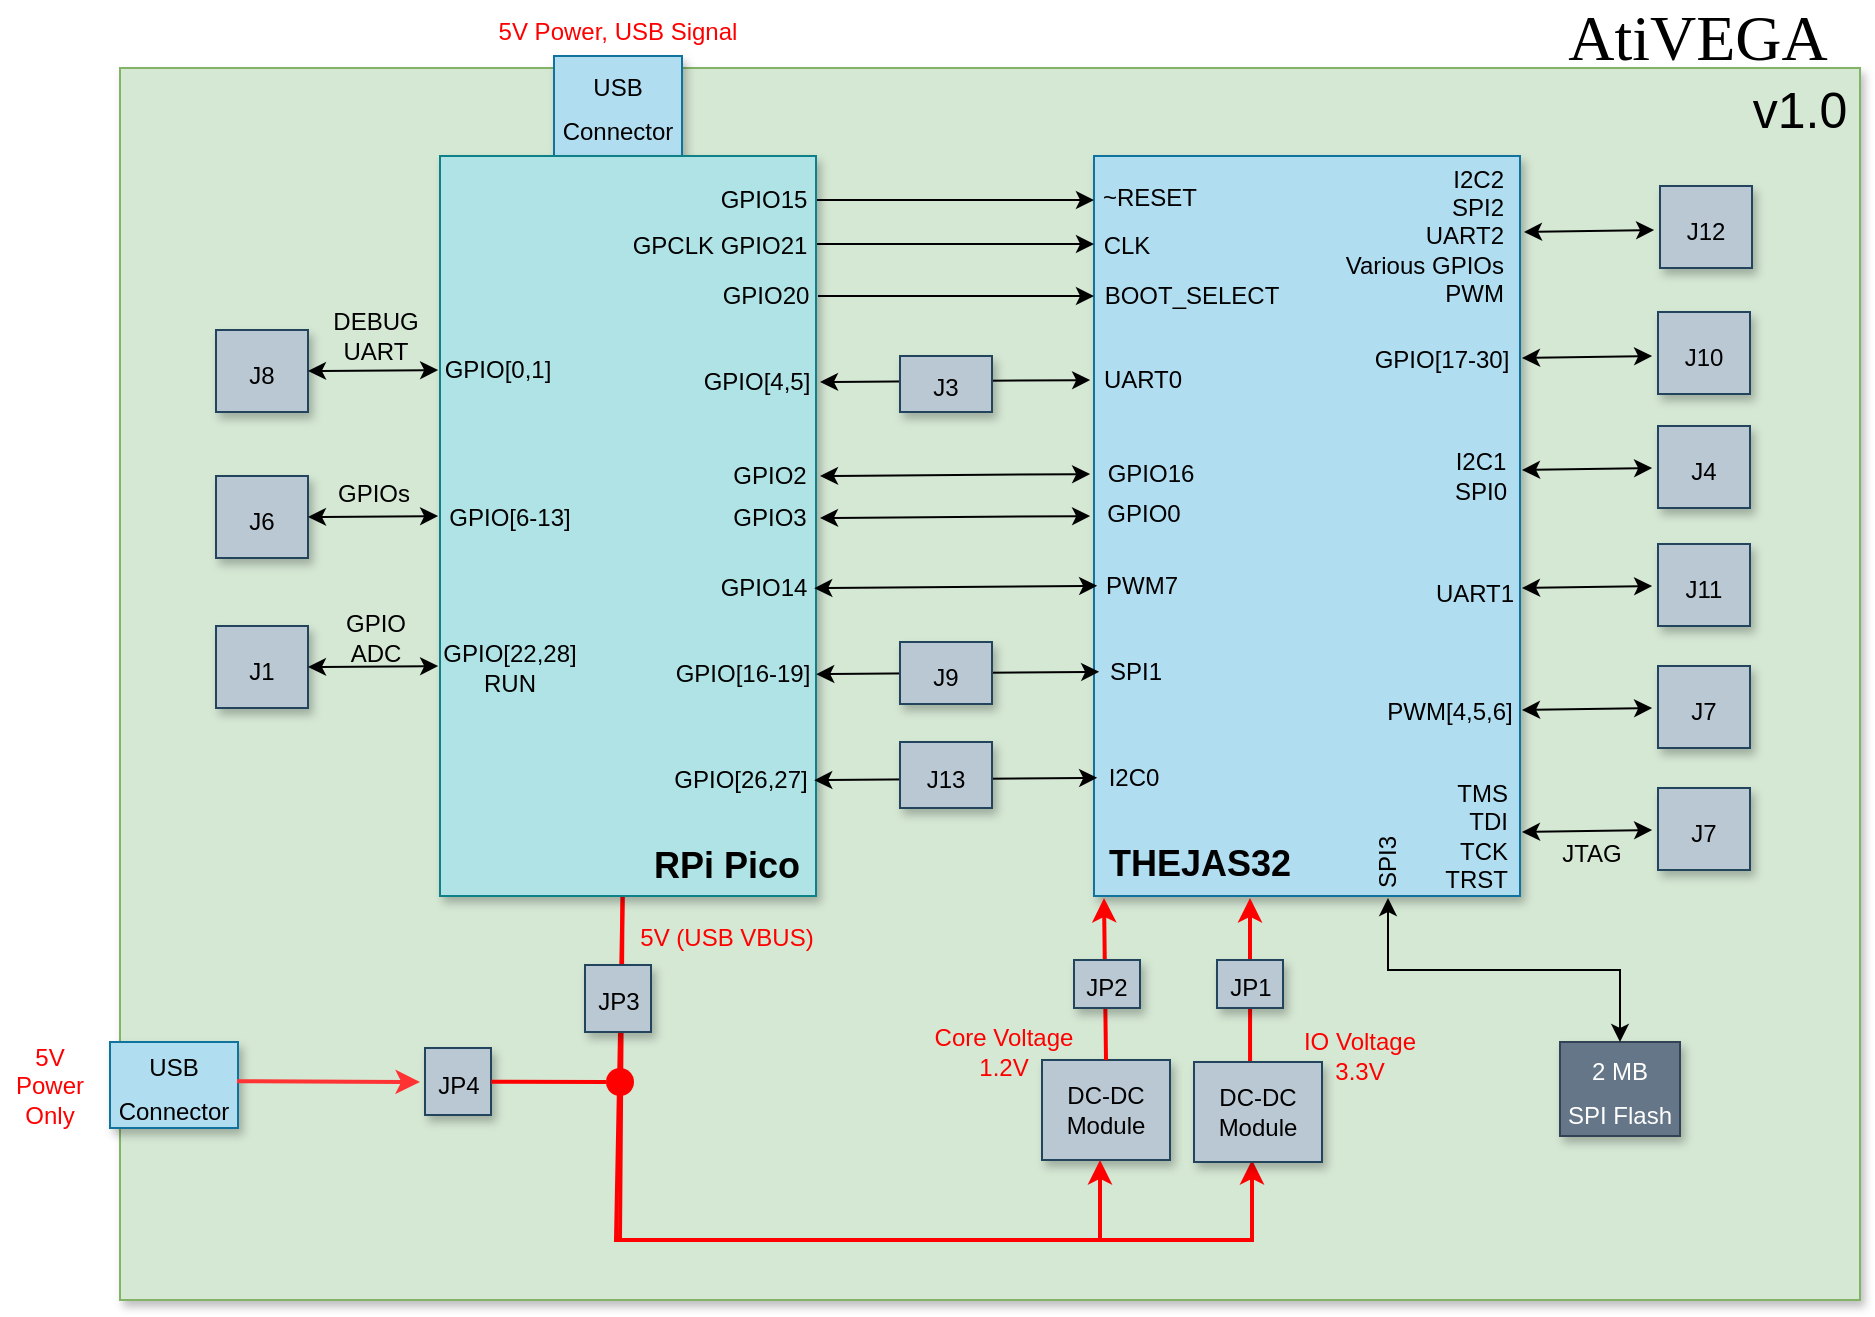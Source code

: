 <mxfile version="24.7.8">
  <diagram name="Page-1" id="90a13364-a465-7bf4-72fc-28e22215d7a0">
    <mxGraphModel dx="1785" dy="1109" grid="1" gridSize="10" guides="1" tooltips="1" connect="1" arrows="1" fold="1" page="1" pageScale="1.5" pageWidth="650" pageHeight="460" background="none" math="0" shadow="0">
      <root>
        <mxCell id="0" style=";html=1;" />
        <mxCell id="1" style=";html=1;" parent="0" />
        <mxCell id="RBv-ePs52zasYLE-lzvq-28" value="" style="whiteSpace=wrap;html=1;shadow=1;fontSize=18;fillColor=#d5e8d4;strokeColor=#82b366;align=left;" parent="1" vertex="1">
          <mxGeometry x="72" y="44" width="870" height="616" as="geometry" />
        </mxCell>
        <mxCell id="3a17f1ce550125da-2" value="" style="whiteSpace=wrap;html=1;shadow=1;fontSize=18;fillColor=#b1ddf0;strokeColor=#10739e;" parent="1" vertex="1">
          <mxGeometry x="559" y="88" width="213" height="370" as="geometry" />
        </mxCell>
        <mxCell id="3a17f1ce550125da-20" style="edgeStyle=elbowEdgeStyle;rounded=0;html=1;startArrow=none;startFill=0;jettySize=auto;orthogonalLoop=1;fontSize=18;elbow=vertical;exitX=1;exitY=0.288;exitDx=0;exitDy=0;exitPerimeter=0;" parent="1" edge="1">
          <mxGeometry relative="1" as="geometry">
            <Array as="points">
              <mxPoint x="529" y="132" />
            </Array>
            <mxPoint x="420" y="132.04" as="sourcePoint" />
            <mxPoint x="559" y="132" as="targetPoint" />
          </mxGeometry>
        </mxCell>
        <mxCell id="RBv-ePs52zasYLE-lzvq-1" value="&lt;div style=&quot;font-size: 12px;&quot;&gt;&lt;font style=&quot;font-size: 12px;&quot;&gt;DC-DC&lt;/font&gt;&lt;/div&gt;&lt;div style=&quot;font-size: 12px;&quot;&gt;&lt;font style=&quot;font-size: 12px;&quot;&gt;&lt;font style=&quot;font-size: 12px;&quot;&gt;Module&lt;/font&gt;&lt;font style=&quot;font-size: 12px;&quot;&gt;&lt;br&gt;&lt;/font&gt;&lt;/font&gt;&lt;/div&gt;" style="whiteSpace=wrap;html=1;shadow=1;fontSize=18;fillColor=#bac8d3;strokeColor=#23445d;" parent="1" vertex="1">
          <mxGeometry x="533" y="540" width="64" height="50" as="geometry" />
        </mxCell>
        <mxCell id="RBv-ePs52zasYLE-lzvq-2" value="" style="endArrow=classic;html=1;rounded=0;exitX=0.5;exitY=0;exitDx=0;exitDy=0;fillColor=#f8cecc;strokeColor=#FF0000;strokeWidth=2;" parent="1" source="RBv-ePs52zasYLE-lzvq-1" edge="1">
          <mxGeometry width="50" height="50" relative="1" as="geometry">
            <mxPoint x="551" y="144" as="sourcePoint" />
            <mxPoint x="564" y="459" as="targetPoint" />
          </mxGeometry>
        </mxCell>
        <mxCell id="RBv-ePs52zasYLE-lzvq-3" value="&lt;div&gt;Core Voltage&lt;/div&gt;&lt;div&gt;1.2V&lt;/div&gt;" style="text;html=1;align=center;verticalAlign=middle;whiteSpace=wrap;rounded=0;fontColor=#FF0000;" parent="1" vertex="1">
          <mxGeometry x="474" y="518" width="80" height="35" as="geometry" />
        </mxCell>
        <mxCell id="RBv-ePs52zasYLE-lzvq-5" value="&lt;div&gt;IO Voltage&lt;/div&gt;&lt;div&gt;3.3V&lt;br&gt;&lt;/div&gt;" style="text;html=1;align=center;verticalAlign=middle;whiteSpace=wrap;rounded=0;fontColor=#FF0000;" parent="1" vertex="1">
          <mxGeometry x="662" y="523" width="60" height="30" as="geometry" />
        </mxCell>
        <mxCell id="RBv-ePs52zasYLE-lzvq-8" value="CLK" style="text;html=1;align=center;verticalAlign=middle;whiteSpace=wrap;rounded=0;" parent="1" vertex="1">
          <mxGeometry x="558" y="118" width="35" height="30" as="geometry" />
        </mxCell>
        <mxCell id="RBv-ePs52zasYLE-lzvq-10" style="edgeStyle=elbowEdgeStyle;rounded=0;html=1;startArrow=none;startFill=0;jettySize=auto;orthogonalLoop=1;fontSize=18;elbow=vertical;exitX=1;exitY=0.156;exitDx=0;exitDy=0;exitPerimeter=0;" parent="1" edge="1">
          <mxGeometry relative="1" as="geometry">
            <Array as="points">
              <mxPoint x="529" y="110" />
            </Array>
            <mxPoint x="420" y="93.48" as="sourcePoint" />
            <mxPoint x="559" y="110" as="targetPoint" />
          </mxGeometry>
        </mxCell>
        <mxCell id="RBv-ePs52zasYLE-lzvq-11" value="~RESET" style="text;html=1;align=center;verticalAlign=middle;whiteSpace=wrap;rounded=0;" parent="1" vertex="1">
          <mxGeometry x="558" y="94" width="58" height="30" as="geometry" />
        </mxCell>
        <mxCell id="RBv-ePs52zasYLE-lzvq-13" value="BOOT_SELECT" style="text;html=1;align=center;verticalAlign=middle;whiteSpace=wrap;rounded=0;" parent="1" vertex="1">
          <mxGeometry x="563" y="143" width="90" height="30" as="geometry" />
        </mxCell>
        <mxCell id="RBv-ePs52zasYLE-lzvq-17" value="UART0" style="text;html=1;align=center;verticalAlign=middle;whiteSpace=wrap;rounded=0;fontColor=#000000;" parent="1" vertex="1">
          <mxGeometry x="558" y="185" width="51" height="30" as="geometry" />
        </mxCell>
        <mxCell id="RBv-ePs52zasYLE-lzvq-19" value="&lt;font style=&quot;font-size: 12px;&quot;&gt;USB Connector&lt;/font&gt;" style="whiteSpace=wrap;html=1;shadow=1;fontSize=18;fillColor=#b1ddf0;strokeColor=#10739e;" parent="1" vertex="1">
          <mxGeometry x="289" y="38" width="64" height="50" as="geometry" />
        </mxCell>
        <mxCell id="RBv-ePs52zasYLE-lzvq-20" value="" style="endArrow=classic;html=1;rounded=0;exitX=0.438;exitY=0.18;exitDx=0;exitDy=0;fillColor=#f8cecc;strokeColor=#FF0000;strokeWidth=2;exitPerimeter=0;" parent="1" edge="1" source="RBv-ePs52zasYLE-lzvq-18">
          <mxGeometry width="50" height="50" relative="1" as="geometry">
            <mxPoint x="637" y="502" as="sourcePoint" />
            <mxPoint x="637" y="459" as="targetPoint" />
          </mxGeometry>
        </mxCell>
        <mxCell id="RBv-ePs52zasYLE-lzvq-21" style="edgeStyle=elbowEdgeStyle;rounded=0;html=1;startArrow=none;startFill=0;jettySize=auto;orthogonalLoop=1;fontSize=18;elbow=vertical;" parent="1" edge="1">
          <mxGeometry relative="1" as="geometry">
            <Array as="points">
              <mxPoint x="529" y="158" />
            </Array>
            <mxPoint x="421" y="158" as="sourcePoint" />
            <mxPoint x="559" y="158" as="targetPoint" />
          </mxGeometry>
        </mxCell>
        <mxCell id="RBv-ePs52zasYLE-lzvq-22" value="" style="endArrow=classic;html=1;rounded=0;exitX=0.312;exitY=1.016;exitDx=0;exitDy=0;exitPerimeter=0;fillColor=#f8cecc;strokeColor=#FF0000;strokeWidth=2;" parent="1" edge="1">
          <mxGeometry width="50" height="50" relative="1" as="geometry">
            <mxPoint x="323.312" y="458.04" as="sourcePoint" />
            <mxPoint x="562" y="590" as="targetPoint" />
            <Array as="points">
              <mxPoint x="320" y="630" />
              <mxPoint x="562" y="630" />
            </Array>
          </mxGeometry>
        </mxCell>
        <mxCell id="RBv-ePs52zasYLE-lzvq-24" value="" style="endArrow=classic;html=1;rounded=0;exitX=0.312;exitY=1.016;exitDx=0;exitDy=0;exitPerimeter=0;fillColor=#f8cecc;strokeColor=#FF0000;strokeWidth=2;" parent="1" edge="1">
          <mxGeometry width="50" height="50" relative="1" as="geometry">
            <mxPoint x="323.312" y="458.04" as="sourcePoint" />
            <mxPoint x="638" y="590" as="targetPoint" />
            <Array as="points">
              <mxPoint x="322" y="630" />
              <mxPoint x="638" y="630" />
            </Array>
          </mxGeometry>
        </mxCell>
        <mxCell id="RBv-ePs52zasYLE-lzvq-25" value="&lt;div&gt;5V (&lt;span style=&quot;background-color: initial;&quot;&gt;USB&amp;nbsp;&lt;/span&gt;&lt;span style=&quot;background-color: initial;&quot;&gt;VBUS)&lt;/span&gt;&lt;/div&gt;" style="text;html=1;align=center;verticalAlign=middle;whiteSpace=wrap;rounded=0;fontColor=#FF0000;" parent="1" vertex="1">
          <mxGeometry x="328" y="459" width="95" height="39" as="geometry" />
        </mxCell>
        <mxCell id="RBv-ePs52zasYLE-lzvq-7" value="" style="whiteSpace=wrap;html=1;shadow=1;fontSize=18;fillColor=#b0e3e6;strokeColor=#0e8088;" parent="1" vertex="1">
          <mxGeometry x="232" y="88" width="188" height="370" as="geometry" />
        </mxCell>
        <mxCell id="RBv-ePs52zasYLE-lzvq-31" value="GPIO15" style="text;html=1;align=center;verticalAlign=middle;whiteSpace=wrap;rounded=0;" parent="1" vertex="1">
          <mxGeometry x="365" y="95" width="58" height="30" as="geometry" />
        </mxCell>
        <mxCell id="RBv-ePs52zasYLE-lzvq-32" value="GPCLK GPIO21" style="text;html=1;align=center;verticalAlign=middle;whiteSpace=wrap;rounded=0;" parent="1" vertex="1">
          <mxGeometry x="318" y="118" width="108" height="30" as="geometry" />
        </mxCell>
        <mxCell id="RBv-ePs52zasYLE-lzvq-33" value="GPIO20" style="text;html=1;align=center;verticalAlign=middle;whiteSpace=wrap;rounded=0;" parent="1" vertex="1">
          <mxGeometry x="366" y="143" width="58" height="30" as="geometry" />
        </mxCell>
        <mxCell id="RBv-ePs52zasYLE-lzvq-34" value="&lt;font style=&quot;font-size: 32px;&quot; data-font-src=&quot;https://fonts.googleapis.com/css?family=Audiowide&quot; face=&quot;Audiowide&quot;&gt;AtiVEGA&lt;/font&gt;" style="text;html=1;align=center;verticalAlign=middle;whiteSpace=wrap;rounded=0;fontColor=#000000;fontSize=27;" parent="1" vertex="1">
          <mxGeometry x="789" y="14" width="144" height="30" as="geometry" />
        </mxCell>
        <mxCell id="OlUzO2p-UMLcqqp3qhSS-1" value="&lt;font style=&quot;font-size: 12px;&quot;&gt;J8&lt;/font&gt;" style="whiteSpace=wrap;html=1;shadow=1;fontSize=18;fillColor=#bac8d3;strokeColor=#23445d;" parent="1" vertex="1">
          <mxGeometry x="120" y="175" width="46" height="41" as="geometry" />
        </mxCell>
        <mxCell id="OlUzO2p-UMLcqqp3qhSS-2" value="" style="endArrow=classic;startArrow=classic;html=1;rounded=0;entryX=-0.011;entryY=0.366;entryDx=0;entryDy=0;entryPerimeter=0;" parent="1" edge="1">
          <mxGeometry width="50" height="50" relative="1" as="geometry">
            <mxPoint x="422" y="248" as="sourcePoint" />
            <mxPoint x="557.064" y="247.04" as="targetPoint" />
          </mxGeometry>
        </mxCell>
        <mxCell id="OlUzO2p-UMLcqqp3qhSS-3" value="GPIO&lt;span style=&quot;background-color: initial;&quot;&gt;16&lt;/span&gt;" style="text;html=1;align=center;verticalAlign=middle;whiteSpace=wrap;rounded=0;" parent="1" vertex="1">
          <mxGeometry x="563" y="232" width="49" height="30" as="geometry" />
        </mxCell>
        <mxCell id="OlUzO2p-UMLcqqp3qhSS-6" value="GPIO0" style="text;html=1;align=center;verticalAlign=middle;whiteSpace=wrap;rounded=0;" parent="1" vertex="1">
          <mxGeometry x="560" y="252" width="48" height="30" as="geometry" />
        </mxCell>
        <mxCell id="OlUzO2p-UMLcqqp3qhSS-7" value="" style="endArrow=classic;startArrow=classic;html=1;rounded=0;entryX=0.009;entryY=0.568;entryDx=0;entryDy=0;entryPerimeter=0;exitX=0.993;exitY=0.773;exitDx=0;exitDy=0;exitPerimeter=0;" parent="1" edge="1">
          <mxGeometry width="50" height="50" relative="1" as="geometry">
            <mxPoint x="419.118" y="304.09" as="sourcePoint" />
            <mxPoint x="560.584" y="302.92" as="targetPoint" />
          </mxGeometry>
        </mxCell>
        <mxCell id="OlUzO2p-UMLcqqp3qhSS-8" value="PWM7" style="text;html=1;align=center;verticalAlign=middle;whiteSpace=wrap;rounded=0;" parent="1" vertex="1">
          <mxGeometry x="559" y="288" width="48" height="30" as="geometry" />
        </mxCell>
        <mxCell id="OlUzO2p-UMLcqqp3qhSS-9" value="&lt;font style=&quot;font-size: 18px;&quot;&gt;THEJAS32&lt;/font&gt;" style="text;html=1;align=center;verticalAlign=middle;whiteSpace=wrap;rounded=0;fontStyle=1;fontColor=#000000;" parent="1" vertex="1">
          <mxGeometry x="560" y="427" width="104" height="30" as="geometry" />
        </mxCell>
        <mxCell id="OlUzO2p-UMLcqqp3qhSS-10" value="" style="endArrow=classic;startArrow=classic;html=1;rounded=0;entryX=0.009;entryY=0.568;entryDx=0;entryDy=0;entryPerimeter=0;exitX=0.993;exitY=0.773;exitDx=0;exitDy=0;exitPerimeter=0;" parent="1" edge="1">
          <mxGeometry width="50" height="50" relative="1" as="geometry">
            <mxPoint x="420.118" y="347.09" as="sourcePoint" />
            <mxPoint x="561.584" y="345.92" as="targetPoint" />
          </mxGeometry>
        </mxCell>
        <mxCell id="OlUzO2p-UMLcqqp3qhSS-11" value="SPI1" style="text;html=1;align=center;verticalAlign=middle;whiteSpace=wrap;rounded=0;" parent="1" vertex="1">
          <mxGeometry x="556" y="331" width="48" height="30" as="geometry" />
        </mxCell>
        <mxCell id="OlUzO2p-UMLcqqp3qhSS-12" value="GPIO[16-19]" style="text;html=1;align=center;verticalAlign=middle;whiteSpace=wrap;rounded=0;" parent="1" vertex="1">
          <mxGeometry x="342" y="332" width="83" height="30" as="geometry" />
        </mxCell>
        <mxCell id="OlUzO2p-UMLcqqp3qhSS-13" value="" style="endArrow=classic;startArrow=classic;html=1;rounded=0;entryX=0.009;entryY=0.568;entryDx=0;entryDy=0;entryPerimeter=0;exitX=0.993;exitY=0.773;exitDx=0;exitDy=0;exitPerimeter=0;" parent="1" edge="1">
          <mxGeometry width="50" height="50" relative="1" as="geometry">
            <mxPoint x="419.118" y="400.09" as="sourcePoint" />
            <mxPoint x="560.584" y="398.92" as="targetPoint" />
          </mxGeometry>
        </mxCell>
        <mxCell id="OlUzO2p-UMLcqqp3qhSS-14" value="I2C0" style="text;html=1;align=center;verticalAlign=middle;whiteSpace=wrap;rounded=0;" parent="1" vertex="1">
          <mxGeometry x="555" y="384" width="48" height="30" as="geometry" />
        </mxCell>
        <mxCell id="OlUzO2p-UMLcqqp3qhSS-15" value="GPIO[26,27]" style="text;html=1;align=center;verticalAlign=middle;whiteSpace=wrap;rounded=0;" parent="1" vertex="1">
          <mxGeometry x="341" y="385" width="83" height="30" as="geometry" />
        </mxCell>
        <mxCell id="OlUzO2p-UMLcqqp3qhSS-16" value="GPIO[4,5]" style="text;html=1;align=center;verticalAlign=middle;whiteSpace=wrap;rounded=0;fontColor=#000000;" parent="1" vertex="1">
          <mxGeometry x="364" y="186" width="53" height="30" as="geometry" />
        </mxCell>
        <mxCell id="OlUzO2p-UMLcqqp3qhSS-18" value="&lt;font style=&quot;font-size: 18px;&quot;&gt;RPi Pico&lt;/font&gt;" style="text;html=1;align=center;verticalAlign=middle;whiteSpace=wrap;rounded=0;fontStyle=1;fontColor=#000000;" parent="1" vertex="1">
          <mxGeometry x="331" y="428" width="89" height="30" as="geometry" />
        </mxCell>
        <mxCell id="OlUzO2p-UMLcqqp3qhSS-19" value="GPIO2" style="text;html=1;align=center;verticalAlign=middle;whiteSpace=wrap;rounded=0;" parent="1" vertex="1">
          <mxGeometry x="368" y="233" width="58" height="30" as="geometry" />
        </mxCell>
        <mxCell id="OlUzO2p-UMLcqqp3qhSS-20" value="GPIO3" style="text;html=1;align=center;verticalAlign=middle;whiteSpace=wrap;rounded=0;" parent="1" vertex="1">
          <mxGeometry x="368" y="254" width="58" height="30" as="geometry" />
        </mxCell>
        <mxCell id="OlUzO2p-UMLcqqp3qhSS-21" value="GPIO14" style="text;html=1;align=center;verticalAlign=middle;whiteSpace=wrap;rounded=0;" parent="1" vertex="1">
          <mxGeometry x="365" y="289" width="58" height="30" as="geometry" />
        </mxCell>
        <mxCell id="OlUzO2p-UMLcqqp3qhSS-22" value="" style="endArrow=classic;startArrow=classic;html=1;rounded=0;entryX=-0.011;entryY=0.366;entryDx=0;entryDy=0;entryPerimeter=0;exitX=1;exitY=0.5;exitDx=0;exitDy=0;" parent="1" source="OlUzO2p-UMLcqqp3qhSS-1" edge="1">
          <mxGeometry width="50" height="50" relative="1" as="geometry">
            <mxPoint x="191" y="196" as="sourcePoint" />
            <mxPoint x="231.064" y="195.04" as="targetPoint" />
          </mxGeometry>
        </mxCell>
        <mxCell id="OlUzO2p-UMLcqqp3qhSS-23" value="GPIO[0,1]" style="text;html=1;align=center;verticalAlign=middle;whiteSpace=wrap;rounded=0;" parent="1" vertex="1">
          <mxGeometry x="232" y="180" width="58" height="30" as="geometry" />
        </mxCell>
        <mxCell id="OlUzO2p-UMLcqqp3qhSS-24" value="DEBUG&lt;div&gt;UART&lt;/div&gt;" style="text;html=1;align=center;verticalAlign=middle;whiteSpace=wrap;rounded=0;fontColor=#000000;" parent="1" vertex="1">
          <mxGeometry x="170" y="163" width="60" height="30" as="geometry" />
        </mxCell>
        <mxCell id="OlUzO2p-UMLcqqp3qhSS-25" value="&lt;font style=&quot;font-size: 12px;&quot;&gt;J6&lt;/font&gt;" style="whiteSpace=wrap;html=1;shadow=1;fontSize=18;fillColor=#bac8d3;strokeColor=#23445d;" parent="1" vertex="1">
          <mxGeometry x="120" y="248" width="46" height="41" as="geometry" />
        </mxCell>
        <mxCell id="OlUzO2p-UMLcqqp3qhSS-26" value="" style="endArrow=classic;startArrow=classic;html=1;rounded=0;entryX=-0.011;entryY=0.366;entryDx=0;entryDy=0;entryPerimeter=0;exitX=1;exitY=0.5;exitDx=0;exitDy=0;" parent="1" source="OlUzO2p-UMLcqqp3qhSS-25" edge="1">
          <mxGeometry width="50" height="50" relative="1" as="geometry">
            <mxPoint x="191" y="269" as="sourcePoint" />
            <mxPoint x="231.064" y="268.04" as="targetPoint" />
          </mxGeometry>
        </mxCell>
        <mxCell id="OlUzO2p-UMLcqqp3qhSS-27" value="GPIO[6-13]" style="text;html=1;align=center;verticalAlign=middle;whiteSpace=wrap;rounded=0;" parent="1" vertex="1">
          <mxGeometry x="232" y="254" width="70" height="30" as="geometry" />
        </mxCell>
        <mxCell id="OlUzO2p-UMLcqqp3qhSS-28" value="GPIOs" style="text;html=1;align=center;verticalAlign=middle;whiteSpace=wrap;rounded=0;fontColor=#000000;" parent="1" vertex="1">
          <mxGeometry x="173" y="249" width="52" height="15" as="geometry" />
        </mxCell>
        <mxCell id="OlUzO2p-UMLcqqp3qhSS-29" value="&lt;font style=&quot;font-size: 12px;&quot;&gt;J1&lt;/font&gt;" style="whiteSpace=wrap;html=1;shadow=1;fontSize=18;fillColor=#bac8d3;strokeColor=#23445d;" parent="1" vertex="1">
          <mxGeometry x="120" y="323" width="46" height="41" as="geometry" />
        </mxCell>
        <mxCell id="OlUzO2p-UMLcqqp3qhSS-30" value="" style="endArrow=classic;startArrow=classic;html=1;rounded=0;entryX=-0.011;entryY=0.366;entryDx=0;entryDy=0;entryPerimeter=0;exitX=1;exitY=0.5;exitDx=0;exitDy=0;" parent="1" source="OlUzO2p-UMLcqqp3qhSS-29" edge="1">
          <mxGeometry width="50" height="50" relative="1" as="geometry">
            <mxPoint x="191" y="344" as="sourcePoint" />
            <mxPoint x="231.064" y="343.04" as="targetPoint" />
          </mxGeometry>
        </mxCell>
        <mxCell id="OlUzO2p-UMLcqqp3qhSS-31" value="GPIO[22,28]&lt;div&gt;RUN&lt;/div&gt;" style="text;html=1;align=center;verticalAlign=middle;whiteSpace=wrap;rounded=0;" parent="1" vertex="1">
          <mxGeometry x="232" y="329" width="70" height="30" as="geometry" />
        </mxCell>
        <mxCell id="OlUzO2p-UMLcqqp3qhSS-32" value="GPIO&lt;div&gt;ADC&lt;/div&gt;" style="text;html=1;align=center;verticalAlign=middle;whiteSpace=wrap;rounded=0;fontColor=#000000;" parent="1" vertex="1">
          <mxGeometry x="170" y="314" width="60" height="30" as="geometry" />
        </mxCell>
        <mxCell id="OlUzO2p-UMLcqqp3qhSS-33" value="&lt;font style=&quot;font-size: 25px;&quot;&gt;v1.0&lt;/font&gt;" style="text;html=1;align=center;verticalAlign=middle;whiteSpace=wrap;rounded=0;fontColor=#000000;fontSize=27;" parent="1" vertex="1">
          <mxGeometry x="880" y="50" width="64" height="30" as="geometry" />
        </mxCell>
        <mxCell id="OlUzO2p-UMLcqqp3qhSS-34" value="&lt;font style=&quot;font-size: 12px;&quot;&gt;J12&lt;/font&gt;" style="whiteSpace=wrap;html=1;shadow=1;fontSize=18;fillColor=#bac8d3;strokeColor=#23445d;" parent="1" vertex="1">
          <mxGeometry x="842" y="103" width="46" height="41" as="geometry" />
        </mxCell>
        <mxCell id="OlUzO2p-UMLcqqp3qhSS-36" value="" style="endArrow=classic;startArrow=classic;html=1;rounded=0;entryX=-0.011;entryY=0.366;entryDx=0;entryDy=0;entryPerimeter=0;exitX=1;exitY=0.5;exitDx=0;exitDy=0;" parent="1" edge="1">
          <mxGeometry width="50" height="50" relative="1" as="geometry">
            <mxPoint x="774" y="126" as="sourcePoint" />
            <mxPoint x="839.064" y="125.04" as="targetPoint" />
          </mxGeometry>
        </mxCell>
        <mxCell id="OlUzO2p-UMLcqqp3qhSS-37" value="I2C2&lt;div&gt;SPI2&lt;/div&gt;&lt;div&gt;UART2&lt;/div&gt;&lt;div&gt;Various GPIOs&lt;/div&gt;&lt;div&gt;PWM&lt;/div&gt;" style="text;html=1;align=right;verticalAlign=middle;whiteSpace=wrap;rounded=0;" parent="1" vertex="1">
          <mxGeometry x="672" y="83" width="94" height="90" as="geometry" />
        </mxCell>
        <mxCell id="OlUzO2p-UMLcqqp3qhSS-39" value="&lt;font style=&quot;font-size: 12px;&quot;&gt;J10&lt;/font&gt;" style="whiteSpace=wrap;html=1;shadow=1;fontSize=18;fillColor=#bac8d3;strokeColor=#23445d;" parent="1" vertex="1">
          <mxGeometry x="841" y="166" width="46" height="41" as="geometry" />
        </mxCell>
        <mxCell id="OlUzO2p-UMLcqqp3qhSS-40" value="" style="endArrow=classic;startArrow=classic;html=1;rounded=0;entryX=-0.011;entryY=0.366;entryDx=0;entryDy=0;entryPerimeter=0;exitX=1;exitY=0.5;exitDx=0;exitDy=0;" parent="1" edge="1">
          <mxGeometry width="50" height="50" relative="1" as="geometry">
            <mxPoint x="773" y="189" as="sourcePoint" />
            <mxPoint x="838.064" y="188.04" as="targetPoint" />
          </mxGeometry>
        </mxCell>
        <mxCell id="OlUzO2p-UMLcqqp3qhSS-41" value="GPIO[17-30]" style="text;html=1;align=center;verticalAlign=middle;whiteSpace=wrap;rounded=0;" parent="1" vertex="1">
          <mxGeometry x="695" y="181" width="76" height="18" as="geometry" />
        </mxCell>
        <mxCell id="OlUzO2p-UMLcqqp3qhSS-42" value="&lt;font style=&quot;font-size: 12px;&quot;&gt;J4&lt;/font&gt;" style="whiteSpace=wrap;html=1;shadow=1;fontSize=18;fillColor=#bac8d3;strokeColor=#23445d;" parent="1" vertex="1">
          <mxGeometry x="841" y="223" width="46" height="41" as="geometry" />
        </mxCell>
        <mxCell id="OlUzO2p-UMLcqqp3qhSS-43" value="" style="endArrow=classic;startArrow=classic;html=1;rounded=0;entryX=-0.011;entryY=0.366;entryDx=0;entryDy=0;entryPerimeter=0;exitX=1;exitY=0.5;exitDx=0;exitDy=0;" parent="1" edge="1">
          <mxGeometry width="50" height="50" relative="1" as="geometry">
            <mxPoint x="773" y="245" as="sourcePoint" />
            <mxPoint x="838.064" y="244.04" as="targetPoint" />
          </mxGeometry>
        </mxCell>
        <mxCell id="OlUzO2p-UMLcqqp3qhSS-44" value="I2C1&lt;div&gt;SPI0&lt;/div&gt;" style="text;html=1;align=center;verticalAlign=middle;whiteSpace=wrap;rounded=0;" parent="1" vertex="1">
          <mxGeometry x="734" y="239" width="37" height="18" as="geometry" />
        </mxCell>
        <mxCell id="OlUzO2p-UMLcqqp3qhSS-45" value="&lt;font style=&quot;font-size: 12px;&quot;&gt;J7&lt;/font&gt;" style="whiteSpace=wrap;html=1;shadow=1;fontSize=18;fillColor=#bac8d3;strokeColor=#23445d;" parent="1" vertex="1">
          <mxGeometry x="841" y="343" width="46" height="41" as="geometry" />
        </mxCell>
        <mxCell id="OlUzO2p-UMLcqqp3qhSS-46" value="" style="endArrow=classic;startArrow=classic;html=1;rounded=0;entryX=-0.011;entryY=0.366;entryDx=0;entryDy=0;entryPerimeter=0;exitX=1;exitY=0.5;exitDx=0;exitDy=0;" parent="1" edge="1">
          <mxGeometry width="50" height="50" relative="1" as="geometry">
            <mxPoint x="773" y="365" as="sourcePoint" />
            <mxPoint x="838.064" y="364.04" as="targetPoint" />
          </mxGeometry>
        </mxCell>
        <mxCell id="OlUzO2p-UMLcqqp3qhSS-47" value="PWM[4,5,6]" style="text;html=1;align=center;verticalAlign=middle;whiteSpace=wrap;rounded=0;" parent="1" vertex="1">
          <mxGeometry x="719" y="357" width="36" height="18" as="geometry" />
        </mxCell>
        <mxCell id="OlUzO2p-UMLcqqp3qhSS-48" value="&lt;font style=&quot;font-size: 12px;&quot;&gt;J7&lt;/font&gt;" style="whiteSpace=wrap;html=1;shadow=1;fontSize=18;fillColor=#bac8d3;strokeColor=#23445d;" parent="1" vertex="1">
          <mxGeometry x="841" y="404" width="46" height="41" as="geometry" />
        </mxCell>
        <mxCell id="OlUzO2p-UMLcqqp3qhSS-49" value="" style="endArrow=classic;startArrow=classic;html=1;rounded=0;entryX=-0.011;entryY=0.366;entryDx=0;entryDy=0;entryPerimeter=0;exitX=1;exitY=0.5;exitDx=0;exitDy=0;" parent="1" edge="1">
          <mxGeometry width="50" height="50" relative="1" as="geometry">
            <mxPoint x="773" y="426" as="sourcePoint" />
            <mxPoint x="838.064" y="425.04" as="targetPoint" />
          </mxGeometry>
        </mxCell>
        <mxCell id="OlUzO2p-UMLcqqp3qhSS-50" value="TMS&lt;div&gt;TDI&lt;/div&gt;&lt;div&gt;TCK&lt;/div&gt;&lt;div&gt;TRST&lt;/div&gt;" style="text;html=1;align=right;verticalAlign=middle;whiteSpace=wrap;rounded=0;" parent="1" vertex="1">
          <mxGeometry x="732" y="419" width="36" height="18" as="geometry" />
        </mxCell>
        <mxCell id="OlUzO2p-UMLcqqp3qhSS-51" value="JTAG" style="text;html=1;align=center;verticalAlign=middle;whiteSpace=wrap;rounded=0;fontColor=#000000;" parent="1" vertex="1">
          <mxGeometry x="778" y="426" width="60" height="22" as="geometry" />
        </mxCell>
        <mxCell id="OlUzO2p-UMLcqqp3qhSS-52" value="&lt;font style=&quot;font-size: 12px;&quot;&gt;J13&lt;/font&gt;" style="whiteSpace=wrap;html=1;shadow=1;fontSize=18;fillColor=#bac8d3;strokeColor=#23445d;" parent="1" vertex="1">
          <mxGeometry x="462" y="381" width="46" height="33" as="geometry" />
        </mxCell>
        <mxCell id="OlUzO2p-UMLcqqp3qhSS-53" value="&lt;font style=&quot;font-size: 12px;&quot;&gt;J9&lt;/font&gt;" style="whiteSpace=wrap;html=1;shadow=1;fontSize=18;fillColor=#bac8d3;strokeColor=#23445d;" parent="1" vertex="1">
          <mxGeometry x="462" y="331" width="46" height="31" as="geometry" />
        </mxCell>
        <mxCell id="OlUzO2p-UMLcqqp3qhSS-54" value="&lt;font style=&quot;font-size: 12px;&quot;&gt;JP3&lt;/font&gt;" style="whiteSpace=wrap;html=1;shadow=1;fontSize=18;fillColor=#bac8d3;strokeColor=#23445d;direction=south;" parent="1" vertex="1">
          <mxGeometry x="304.5" y="492.5" width="33" height="33.5" as="geometry" />
        </mxCell>
        <mxCell id="OlUzO2p-UMLcqqp3qhSS-56" value="&lt;font style=&quot;font-size: 12px;&quot;&gt;USB Connector&lt;/font&gt;" style="whiteSpace=wrap;html=1;shadow=1;fontSize=18;fillColor=#b1ddf0;strokeColor=#10739e;" parent="1" vertex="1">
          <mxGeometry x="67" y="531" width="64" height="43" as="geometry" />
        </mxCell>
        <mxCell id="OlUzO2p-UMLcqqp3qhSS-58" value="&lt;font style=&quot;font-size: 12px;&quot;&gt;JP4&lt;/font&gt;" style="whiteSpace=wrap;html=1;shadow=1;fontSize=18;fillColor=#bac8d3;strokeColor=#23445d;direction=south;" parent="1" vertex="1">
          <mxGeometry x="224.5" y="534" width="33" height="33.5" as="geometry" />
        </mxCell>
        <mxCell id="OlUzO2p-UMLcqqp3qhSS-59" style="edgeStyle=elbowEdgeStyle;rounded=0;html=1;startArrow=none;startFill=0;jettySize=auto;orthogonalLoop=1;fontSize=18;elbow=vertical;fontColor=#FF0000;strokeColor=#FF3333;strokeWidth=2;exitX=0.992;exitY=0.456;exitDx=0;exitDy=0;exitPerimeter=0;" parent="1" source="OlUzO2p-UMLcqqp3qhSS-56" edge="1">
          <mxGeometry relative="1" as="geometry">
            <Array as="points">
              <mxPoint x="246" y="551" />
            </Array>
            <mxPoint x="132" y="558" as="sourcePoint" />
            <mxPoint x="222" y="551" as="targetPoint" />
          </mxGeometry>
        </mxCell>
        <mxCell id="OlUzO2p-UMLcqqp3qhSS-61" value="" style="endArrow=none;html=1;rounded=0;exitX=0.592;exitY=-0.005;exitDx=0;exitDy=0;exitPerimeter=0;strokeWidth=2;strokeColor=#FF0000;" parent="1" target="OlUzO2p-UMLcqqp3qhSS-62" edge="1">
          <mxGeometry width="50" height="50" relative="1" as="geometry">
            <mxPoint x="257.665" y="550.832" as="sourcePoint" />
            <mxPoint x="322" y="551" as="targetPoint" />
          </mxGeometry>
        </mxCell>
        <mxCell id="OlUzO2p-UMLcqqp3qhSS-62" value="" style="ellipse;whiteSpace=wrap;html=1;aspect=fixed;strokeColor=none;fillColor=#FF0000;" parent="1" vertex="1">
          <mxGeometry x="315" y="544" width="14" height="14" as="geometry" />
        </mxCell>
        <mxCell id="OlUzO2p-UMLcqqp3qhSS-63" value="&lt;div&gt;5V&lt;/div&gt;&lt;div&gt;Power&lt;/div&gt;&lt;div&gt;Only&lt;/div&gt;" style="text;html=1;align=center;verticalAlign=middle;whiteSpace=wrap;rounded=0;fontColor=#FF0000;" parent="1" vertex="1">
          <mxGeometry x="12" y="540" width="50" height="25" as="geometry" />
        </mxCell>
        <mxCell id="OlUzO2p-UMLcqqp3qhSS-65" value="" style="endArrow=classic;startArrow=classic;html=1;rounded=0;entryX=-0.011;entryY=0.366;entryDx=0;entryDy=0;entryPerimeter=0;" parent="1" edge="1">
          <mxGeometry width="50" height="50" relative="1" as="geometry">
            <mxPoint x="422" y="201" as="sourcePoint" />
            <mxPoint x="557.064" y="200.04" as="targetPoint" />
          </mxGeometry>
        </mxCell>
        <mxCell id="OlUzO2p-UMLcqqp3qhSS-38" value="&lt;font style=&quot;font-size: 12px;&quot;&gt;J3&lt;/font&gt;" style="whiteSpace=wrap;html=1;shadow=1;fontSize=18;fillColor=#bac8d3;strokeColor=#23445d;" parent="1" vertex="1">
          <mxGeometry x="462" y="188" width="46" height="28" as="geometry" />
        </mxCell>
        <mxCell id="OlUzO2p-UMLcqqp3qhSS-66" value="" style="endArrow=classic;startArrow=classic;html=1;rounded=0;entryX=-0.011;entryY=0.366;entryDx=0;entryDy=0;entryPerimeter=0;" parent="1" edge="1">
          <mxGeometry width="50" height="50" relative="1" as="geometry">
            <mxPoint x="422" y="269" as="sourcePoint" />
            <mxPoint x="557.064" y="268.04" as="targetPoint" />
          </mxGeometry>
        </mxCell>
        <mxCell id="OlUzO2p-UMLcqqp3qhSS-67" value="&lt;div&gt;5V Power, USB Signal&lt;/div&gt;" style="text;html=1;align=center;verticalAlign=middle;whiteSpace=wrap;rounded=0;fontColor=#FF0000;" parent="1" vertex="1">
          <mxGeometry x="246" y="13" width="150" height="25" as="geometry" />
        </mxCell>
        <mxCell id="LdwP-QBZLzDCBz-SF-kK-1" value="&lt;font style=&quot;font-size: 12px;&quot;&gt;J11&lt;/font&gt;" style="whiteSpace=wrap;html=1;shadow=1;fontSize=18;fillColor=#bac8d3;strokeColor=#23445d;" vertex="1" parent="1">
          <mxGeometry x="841" y="282" width="46" height="41" as="geometry" />
        </mxCell>
        <mxCell id="LdwP-QBZLzDCBz-SF-kK-2" value="" style="endArrow=classic;startArrow=classic;html=1;rounded=0;entryX=-0.011;entryY=0.366;entryDx=0;entryDy=0;entryPerimeter=0;exitX=1;exitY=0.5;exitDx=0;exitDy=0;" edge="1" parent="1">
          <mxGeometry width="50" height="50" relative="1" as="geometry">
            <mxPoint x="773" y="304" as="sourcePoint" />
            <mxPoint x="838.064" y="303.04" as="targetPoint" />
          </mxGeometry>
        </mxCell>
        <mxCell id="LdwP-QBZLzDCBz-SF-kK-3" value="UART1" style="text;html=1;align=center;verticalAlign=middle;whiteSpace=wrap;rounded=0;" vertex="1" parent="1">
          <mxGeometry x="731" y="298" width="37" height="18" as="geometry" />
        </mxCell>
        <mxCell id="LdwP-QBZLzDCBz-SF-kK-4" value="SPI3" style="text;html=1;align=center;verticalAlign=middle;whiteSpace=wrap;rounded=0;rotation=-90;" vertex="1" parent="1">
          <mxGeometry x="688" y="426" width="36" height="30" as="geometry" />
        </mxCell>
        <mxCell id="LdwP-QBZLzDCBz-SF-kK-5" value="&lt;font style=&quot;font-size: 12px;&quot;&gt;2 MB&lt;/font&gt;&lt;div&gt;&lt;font style=&quot;font-size: 12px;&quot;&gt;SPI Flash&lt;/font&gt;&lt;/div&gt;" style="whiteSpace=wrap;html=1;shadow=1;fontSize=18;fillColor=#647687;strokeColor=#314354;fontColor=#ffffff;" vertex="1" parent="1">
          <mxGeometry x="792" y="531" width="60" height="47" as="geometry" />
        </mxCell>
        <mxCell id="LdwP-QBZLzDCBz-SF-kK-6" value="" style="endArrow=classic;html=1;rounded=0;edgeStyle=elbowEdgeStyle;elbow=vertical;entryX=0.5;entryY=0;entryDx=0;entryDy=0;exitX=0;exitY=0.5;exitDx=0;exitDy=0;startArrow=classic;startFill=1;" edge="1" parent="1" source="LdwP-QBZLzDCBz-SF-kK-4" target="LdwP-QBZLzDCBz-SF-kK-5">
          <mxGeometry width="50" height="50" relative="1" as="geometry">
            <mxPoint x="672" y="448" as="sourcePoint" />
            <mxPoint x="722" y="398" as="targetPoint" />
          </mxGeometry>
        </mxCell>
        <mxCell id="RBv-ePs52zasYLE-lzvq-18" value="&lt;div style=&quot;font-size: 12px;&quot;&gt;&lt;font style=&quot;font-size: 12px;&quot;&gt;DC-DC&lt;/font&gt;&lt;/div&gt;&lt;div style=&quot;font-size: 12px;&quot;&gt;&lt;font style=&quot;font-size: 12px;&quot;&gt;&lt;font style=&quot;font-size: 12px;&quot;&gt;Module&lt;/font&gt;&lt;font style=&quot;font-size: 12px;&quot;&gt;&lt;br&gt;&lt;/font&gt;&lt;/font&gt;&lt;/div&gt;" style="whiteSpace=wrap;html=1;shadow=1;fontSize=18;fillColor=#bac8d3;strokeColor=#23445d;" parent="1" vertex="1">
          <mxGeometry x="609" y="541" width="64" height="50" as="geometry" />
        </mxCell>
        <mxCell id="LdwP-QBZLzDCBz-SF-kK-7" value="&lt;font style=&quot;font-size: 12px;&quot;&gt;JP1&lt;/font&gt;" style="whiteSpace=wrap;html=1;shadow=1;fontSize=18;fillColor=#bac8d3;strokeColor=#23445d;direction=south;" vertex="1" parent="1">
          <mxGeometry x="620.5" y="490" width="33" height="24" as="geometry" />
        </mxCell>
        <mxCell id="LdwP-QBZLzDCBz-SF-kK-9" value="&lt;font style=&quot;font-size: 12px;&quot;&gt;JP2&lt;/font&gt;" style="whiteSpace=wrap;html=1;shadow=1;fontSize=18;fillColor=#bac8d3;strokeColor=#23445d;direction=south;" vertex="1" parent="1">
          <mxGeometry x="549" y="490" width="33" height="24" as="geometry" />
        </mxCell>
      </root>
    </mxGraphModel>
  </diagram>
</mxfile>
